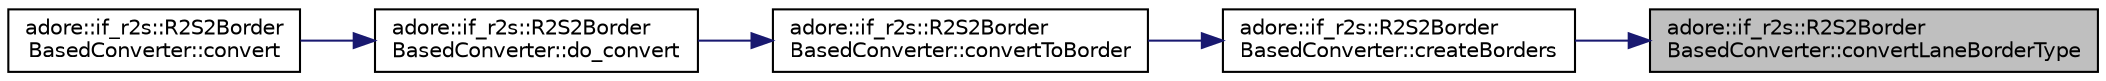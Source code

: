 digraph "adore::if_r2s::R2S2BorderBasedConverter::convertLaneBorderType"
{
 // LATEX_PDF_SIZE
  edge [fontname="Helvetica",fontsize="10",labelfontname="Helvetica",labelfontsize="10"];
  node [fontname="Helvetica",fontsize="10",shape=record];
  rankdir="RL";
  Node1 [label="adore::if_r2s::R2S2Border\lBasedConverter::convertLaneBorderType",height=0.2,width=0.4,color="black", fillcolor="grey75", style="filled", fontcolor="black",tooltip="converts from LaneBorder::TYPE to BorderType::TYPE"];
  Node1 -> Node2 [dir="back",color="midnightblue",fontsize="10",style="solid",fontname="Helvetica"];
  Node2 [label="adore::if_r2s::R2S2Border\lBasedConverter::createBorders",height=0.2,width=0.4,color="black", fillcolor="white", style="filled",URL="$classadore_1_1if__r2s_1_1R2S2BorderBasedConverter.html#a574dcb4e602dbb3c8fd548909f9563a5",tooltip="borders for functions in dist2function from s0 to s1"];
  Node2 -> Node3 [dir="back",color="midnightblue",fontsize="10",style="solid",fontname="Helvetica"];
  Node3 [label="adore::if_r2s::R2S2Border\lBasedConverter::convertToBorder",height=0.2,width=0.4,color="black", fillcolor="white", style="filled",URL="$classadore_1_1if__r2s_1_1R2S2BorderBasedConverter.html#a6ef8e454c5140d4f40c2ee5c3f4ff38f",tooltip="manage overall conversion process from sectionmap to borderset"];
  Node3 -> Node4 [dir="back",color="midnightblue",fontsize="10",style="solid",fontname="Helvetica"];
  Node4 [label="adore::if_r2s::R2S2Border\lBasedConverter::do_convert",height=0.2,width=0.4,color="black", fillcolor="white", style="filled",URL="$classadore_1_1if__r2s_1_1R2S2BorderBasedConverter.html#a6d12e18c673154c8c16fad4895b691c2",tooltip="actual conversion"];
  Node4 -> Node5 [dir="back",color="midnightblue",fontsize="10",style="solid",fontname="Helvetica"];
  Node5 [label="adore::if_r2s::R2S2Border\lBasedConverter::convert",height=0.2,width=0.4,color="black", fillcolor="white", style="filled",URL="$classadore_1_1if__r2s_1_1R2S2BorderBasedConverter.html#aee4fa475a46a509943dbc0c7e26e3b8d",tooltip="convert to borders and get sectionmap with base data"];
}
